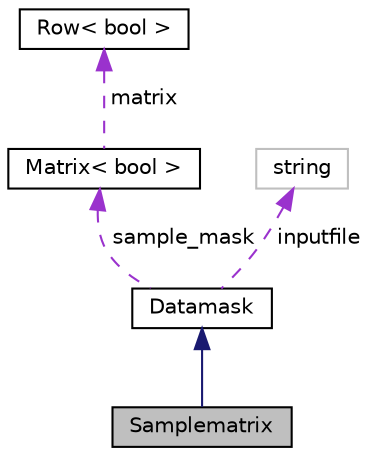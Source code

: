 digraph "Samplematrix"
{
  edge [fontname="Helvetica",fontsize="10",labelfontname="Helvetica",labelfontsize="10"];
  node [fontname="Helvetica",fontsize="10",shape=record];
  Node1 [label="Samplematrix",height=0.2,width=0.4,color="black", fillcolor="grey75", style="filled", fontcolor="black"];
  Node2 -> Node1 [dir="back",color="midnightblue",fontsize="10",style="solid"];
  Node2 [label="Datamask",height=0.2,width=0.4,color="black", fillcolor="white", style="filled",URL="$class_datamask.html",tooltip="Contains the Datamask object, a Matrix of booleans describing the spatial sampling pattern..."];
  Node3 -> Node2 [dir="back",color="darkorchid3",fontsize="10",style="dashed",label=" sample_mask" ];
  Node3 [label="Matrix\< bool \>",height=0.2,width=0.4,color="black", fillcolor="white", style="filled",URL="$class_matrix.html"];
  Node4 -> Node3 [dir="back",color="darkorchid3",fontsize="10",style="dashed",label=" matrix" ];
  Node4 [label="Row\< bool \>",height=0.2,width=0.4,color="black", fillcolor="white", style="filled",URL="$class_row.html"];
  Node5 -> Node2 [dir="back",color="darkorchid3",fontsize="10",style="dashed",label=" inputfile" ];
  Node5 [label="string",height=0.2,width=0.4,color="grey75", fillcolor="white", style="filled"];
}
